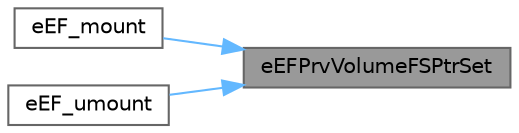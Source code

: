 digraph "eEFPrvVolumeFSPtrSet"
{
 // LATEX_PDF_SIZE
  bgcolor="transparent";
  edge [fontname=Helvetica,fontsize=10,labelfontname=Helvetica,labelfontsize=10];
  node [fontname=Helvetica,fontsize=10,shape=box,height=0.2,width=0.4];
  rankdir="RL";
  Node1 [id="Node000001",label="eEFPrvVolumeFSPtrSet",height=0.2,width=0.4,color="gray40", fillcolor="grey60", style="filled", fontcolor="black",tooltip="Set filesystem object pointer associated with volume number."];
  Node1 -> Node2 [id="edge1_Node000001_Node000002",dir="back",color="steelblue1",style="solid",tooltip=" "];
  Node2 [id="Node000002",label="eEF_mount",height=0.2,width=0.4,color="grey40", fillcolor="white", style="filled",URL="$ef__mount_8c.html#a9b9743613f37cad39c48b529f33264ca",tooltip="Mount a Logical Drive."];
  Node1 -> Node3 [id="edge2_Node000001_Node000003",dir="back",color="steelblue1",style="solid",tooltip=" "];
  Node3 [id="Node000003",label="eEF_umount",height=0.2,width=0.4,color="grey40", fillcolor="white", style="filled",URL="$ef__mount_8c.html#ae72c1790fa7d9e32e222f28041c5e7bf",tooltip="Unmount a Logical Drive."];
}
